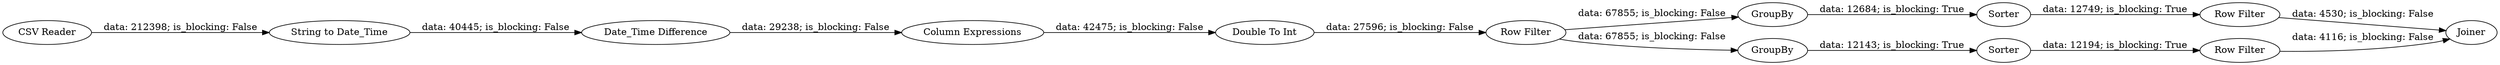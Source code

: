 digraph {
	"-3796801450831421468_12" [label="Row Filter"]
	"-3796801450831421468_5" [label="Column Expressions"]
	"-3796801450831421468_11" [label=GroupBy]
	"-3796801450831421468_9" [label="Double To Int"]
	"-3796801450831421468_6" [label="String to Date_Time"]
	"-3796801450831421468_1" [label="CSV Reader"]
	"-3796801450831421468_13" [label=Joiner]
	"-3796801450831421468_3" [label="Row Filter"]
	"-3796801450831421468_2" [label=GroupBy]
	"-3796801450831421468_18" [label="Row Filter"]
	"-3796801450831421468_8" [label="Date_Time Difference"]
	"-3796801450831421468_4" [label=Sorter]
	"-3796801450831421468_17" [label=Sorter]
	"-3796801450831421468_3" -> "-3796801450831421468_11" [label="data: 67855; is_blocking: False"]
	"-3796801450831421468_6" -> "-3796801450831421468_8" [label="data: 40445; is_blocking: False"]
	"-3796801450831421468_3" -> "-3796801450831421468_2" [label="data: 67855; is_blocking: False"]
	"-3796801450831421468_18" -> "-3796801450831421468_13" [label="data: 4530; is_blocking: False"]
	"-3796801450831421468_8" -> "-3796801450831421468_5" [label="data: 29238; is_blocking: False"]
	"-3796801450831421468_2" -> "-3796801450831421468_4" [label="data: 12143; is_blocking: True"]
	"-3796801450831421468_5" -> "-3796801450831421468_9" [label="data: 42475; is_blocking: False"]
	"-3796801450831421468_12" -> "-3796801450831421468_13" [label="data: 4116; is_blocking: False"]
	"-3796801450831421468_9" -> "-3796801450831421468_3" [label="data: 27596; is_blocking: False"]
	"-3796801450831421468_4" -> "-3796801450831421468_12" [label="data: 12194; is_blocking: True"]
	"-3796801450831421468_11" -> "-3796801450831421468_17" [label="data: 12684; is_blocking: True"]
	"-3796801450831421468_17" -> "-3796801450831421468_18" [label="data: 12749; is_blocking: True"]
	"-3796801450831421468_1" -> "-3796801450831421468_6" [label="data: 212398; is_blocking: False"]
	rankdir=LR
}
